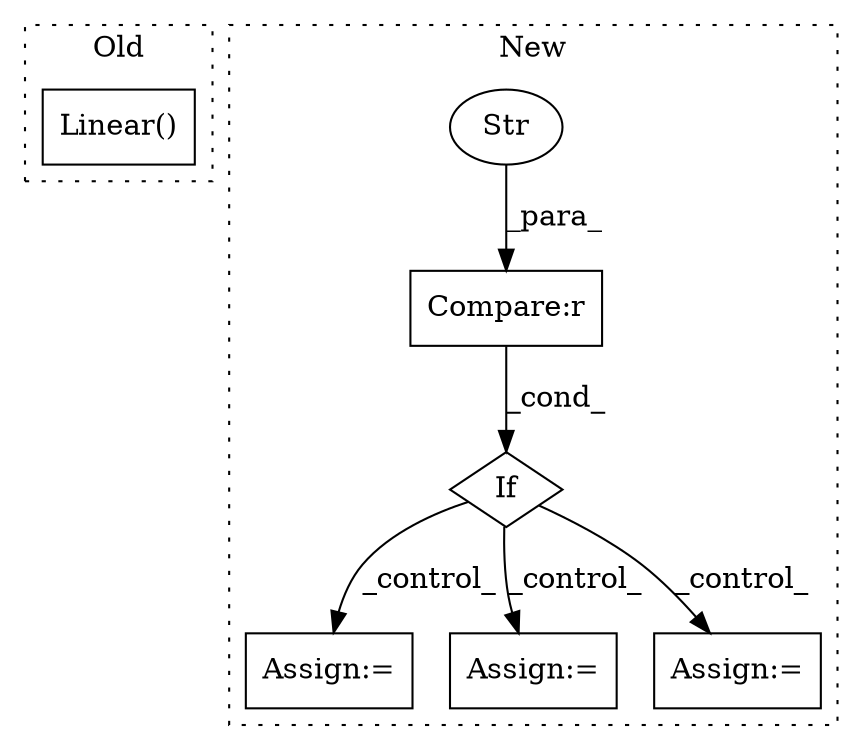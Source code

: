 digraph G {
subgraph cluster0 {
1 [label="Linear()" a="75" s="1491,1509" l="10,1" shape="box"];
label = "Old";
style="dotted";
}
subgraph cluster1 {
2 [label="If" a="96" s="839,865" l="3,15" shape="diamond"];
3 [label="Assign:=" a="68" s="1150" l="3" shape="box"];
4 [label="Compare:r" a="40" s="842" l="23" shape="box"];
5 [label="Str" a="66" s="858" l="7" shape="ellipse"];
6 [label="Assign:=" a="68" s="1519" l="3" shape="box"];
7 [label="Assign:=" a="68" s="1056" l="3" shape="box"];
label = "New";
style="dotted";
}
2 -> 6 [label="_control_"];
2 -> 3 [label="_control_"];
2 -> 7 [label="_control_"];
4 -> 2 [label="_cond_"];
5 -> 4 [label="_para_"];
}